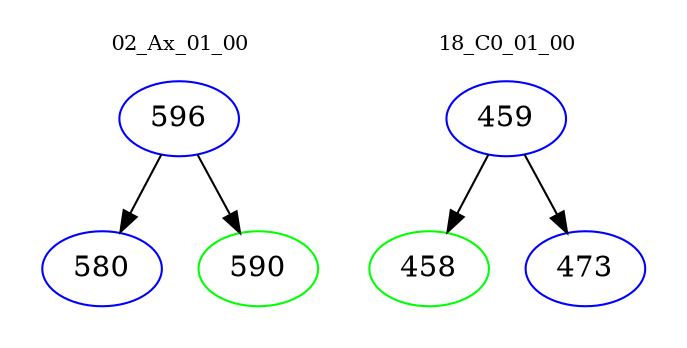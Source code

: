 digraph{
subgraph cluster_0 {
color = white
label = "02_Ax_01_00";
fontsize=10;
T0_596 [label="596", color="blue"]
T0_596 -> T0_580 [color="black"]
T0_580 [label="580", color="blue"]
T0_596 -> T0_590 [color="black"]
T0_590 [label="590", color="green"]
}
subgraph cluster_1 {
color = white
label = "18_C0_01_00";
fontsize=10;
T1_459 [label="459", color="blue"]
T1_459 -> T1_458 [color="black"]
T1_458 [label="458", color="green"]
T1_459 -> T1_473 [color="black"]
T1_473 [label="473", color="blue"]
}
}
